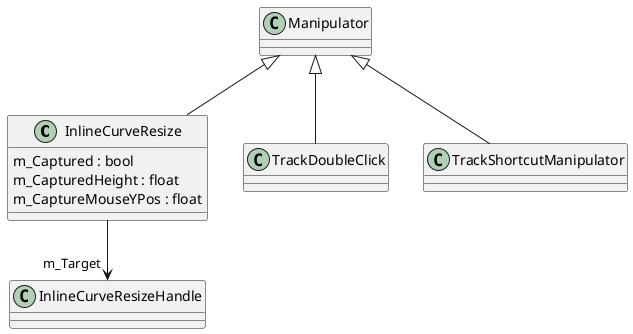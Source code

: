@startuml
class InlineCurveResize {
    m_Captured : bool
    m_CapturedHeight : float
    m_CaptureMouseYPos : float
}
class TrackDoubleClick {
}
class TrackShortcutManipulator {
}
Manipulator <|-- InlineCurveResize
InlineCurveResize --> "m_Target" InlineCurveResizeHandle
Manipulator <|-- TrackDoubleClick
Manipulator <|-- TrackShortcutManipulator
@enduml
